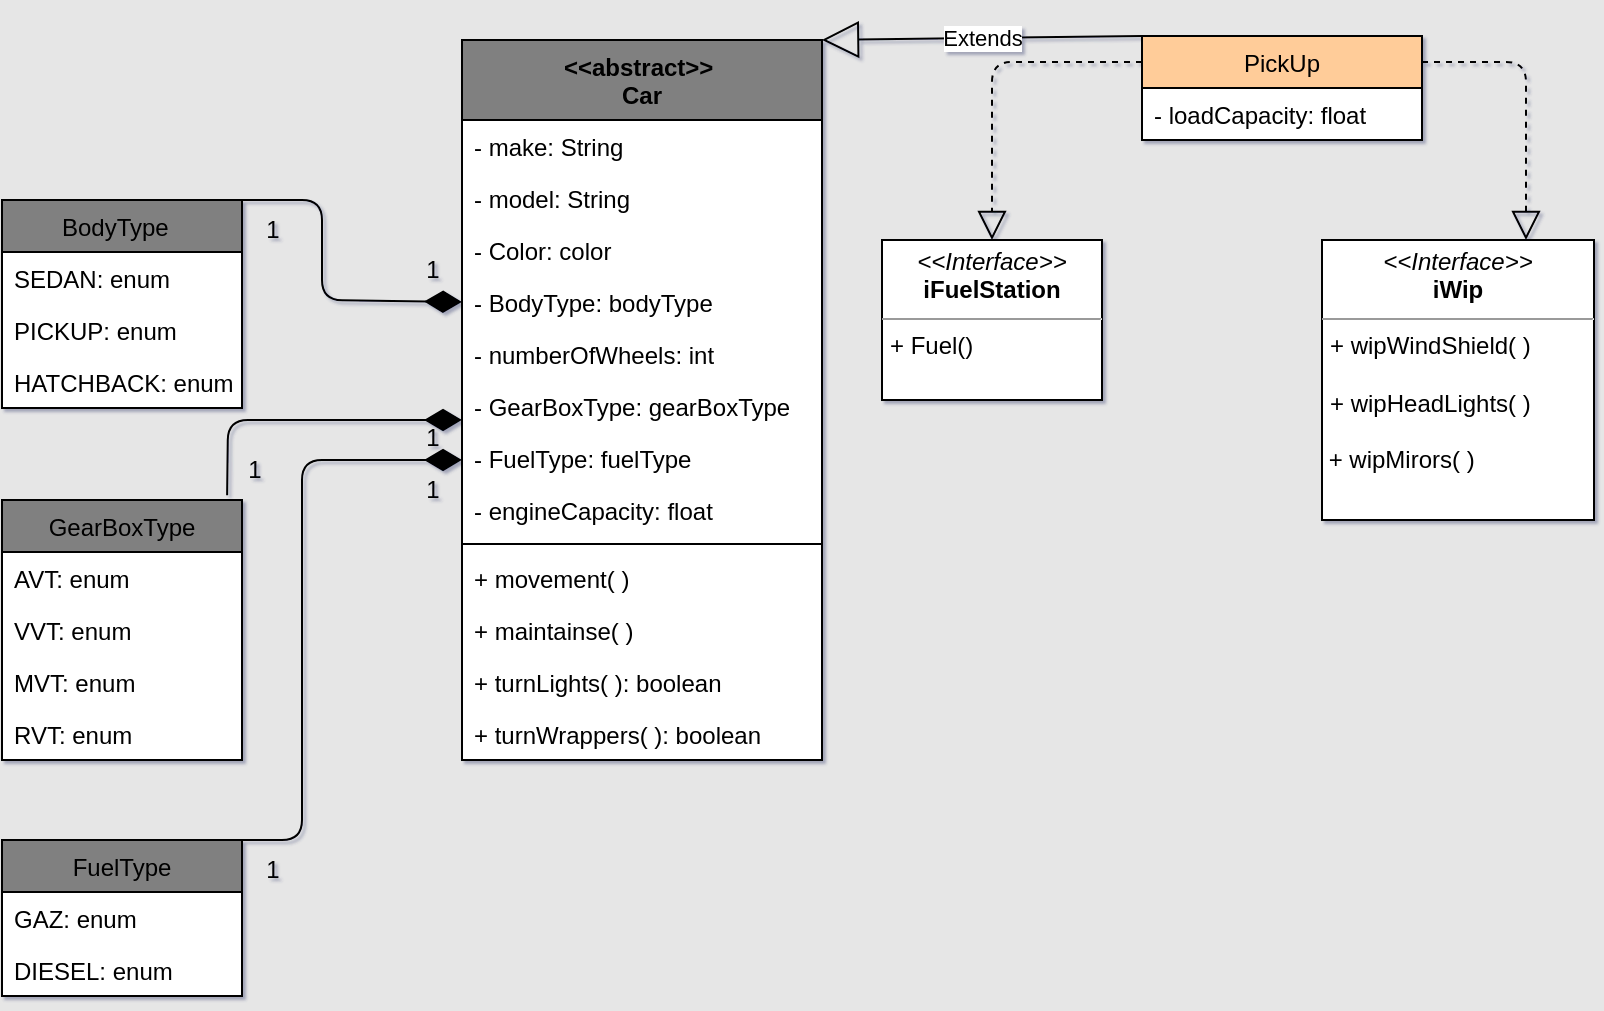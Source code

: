 <mxfile scale="1" border="10">
    <diagram id="5KWqokgJk1d7oP82q5cs" name="Страница 1">
        <mxGraphModel dx="635" dy="559" grid="1" gridSize="10" guides="1" tooltips="0" connect="1" arrows="1" fold="1" page="1" pageScale="1" pageWidth="827" pageHeight="1169" background="#E6E6E6" math="0" shadow="1">
            <root>
                <mxCell id="0"/>
                <mxCell id="1" parent="0"/>
                <mxCell id="2" value="BodyType  " style="swimlane;fontStyle=0;childLayout=stackLayout;horizontal=1;startSize=26;fillColor=#808080;horizontalStack=0;resizeParent=1;resizeParentMax=0;resizeLast=0;collapsible=1;marginBottom=0;labelBackgroundColor=none;swimlaneFillColor=default;labelBorderColor=none;swimlaneLine=1;" parent="1" vertex="1">
                    <mxGeometry x="9" y="142" width="120" height="104" as="geometry">
                        <mxRectangle x="9" y="142" width="100" height="30" as="alternateBounds"/>
                    </mxGeometry>
                </mxCell>
                <mxCell id="3" value="SEDAN: enum" style="text;strokeColor=none;fillColor=none;align=left;verticalAlign=top;spacingLeft=4;spacingRight=4;overflow=hidden;rotatable=0;points=[[0,0.5],[1,0.5]];portConstraint=eastwest;" parent="2" vertex="1">
                    <mxGeometry y="26" width="120" height="26" as="geometry"/>
                </mxCell>
                <mxCell id="4" value="PICKUP: enum" style="text;strokeColor=none;fillColor=none;align=left;verticalAlign=top;spacingLeft=4;spacingRight=4;overflow=hidden;rotatable=0;points=[[0,0.5],[1,0.5]];portConstraint=eastwest;" parent="2" vertex="1">
                    <mxGeometry y="52" width="120" height="26" as="geometry"/>
                </mxCell>
                <mxCell id="5" value="HATCHBACK: enum" style="text;strokeColor=none;fillColor=none;align=left;verticalAlign=top;spacingLeft=4;spacingRight=4;overflow=hidden;rotatable=0;points=[[0,0.5],[1,0.5]];portConstraint=eastwest;" parent="2" vertex="1">
                    <mxGeometry y="78" width="120" height="26" as="geometry"/>
                </mxCell>
                <mxCell id="6" value="FuelType" style="swimlane;fontStyle=0;childLayout=stackLayout;horizontal=1;startSize=26;fillColor=#808080;horizontalStack=0;resizeParent=1;resizeParentMax=0;resizeLast=0;collapsible=1;marginBottom=0;swimlaneFillColor=default;" parent="1" vertex="1">
                    <mxGeometry x="9" y="462" width="120" height="78" as="geometry"/>
                </mxCell>
                <mxCell id="7" value="GAZ: enum" style="text;strokeColor=none;fillColor=none;align=left;verticalAlign=top;spacingLeft=4;spacingRight=4;overflow=hidden;rotatable=0;points=[[0,0.5],[1,0.5]];portConstraint=eastwest;" parent="6" vertex="1">
                    <mxGeometry y="26" width="120" height="26" as="geometry"/>
                </mxCell>
                <mxCell id="8" value="DIESEL: enum" style="text;strokeColor=none;fillColor=none;align=left;verticalAlign=top;spacingLeft=4;spacingRight=4;overflow=hidden;rotatable=0;points=[[0,0.5],[1,0.5]];portConstraint=eastwest;" parent="6" vertex="1">
                    <mxGeometry y="52" width="120" height="26" as="geometry"/>
                </mxCell>
                <mxCell id="10" value="GearBoxType" style="swimlane;fontStyle=0;childLayout=stackLayout;horizontal=1;startSize=26;fillColor=#808080;horizontalStack=0;resizeParent=1;resizeParentMax=0;resizeLast=0;collapsible=1;marginBottom=0;swimlaneFillColor=default;" parent="1" vertex="1">
                    <mxGeometry x="9" y="292" width="120" height="130" as="geometry"/>
                </mxCell>
                <mxCell id="11" value="AVT: enum" style="text;strokeColor=none;fillColor=none;align=left;verticalAlign=top;spacingLeft=4;spacingRight=4;overflow=hidden;rotatable=0;points=[[0,0.5],[1,0.5]];portConstraint=eastwest;" parent="10" vertex="1">
                    <mxGeometry y="26" width="120" height="26" as="geometry"/>
                </mxCell>
                <mxCell id="12" value="VVT: enum" style="text;strokeColor=none;fillColor=none;align=left;verticalAlign=top;spacingLeft=4;spacingRight=4;overflow=hidden;rotatable=0;points=[[0,0.5],[1,0.5]];portConstraint=eastwest;" parent="10" vertex="1">
                    <mxGeometry y="52" width="120" height="26" as="geometry"/>
                </mxCell>
                <mxCell id="13" value="MVT: enum&#10;" style="text;strokeColor=none;fillColor=none;align=left;verticalAlign=top;spacingLeft=4;spacingRight=4;overflow=hidden;rotatable=0;points=[[0,0.5],[1,0.5]];portConstraint=eastwest;" parent="10" vertex="1">
                    <mxGeometry y="78" width="120" height="26" as="geometry"/>
                </mxCell>
                <mxCell id="15" value="RVT: enum" style="text;strokeColor=none;fillColor=none;align=left;verticalAlign=top;spacingLeft=4;spacingRight=4;overflow=hidden;rotatable=0;points=[[0,0.5],[1,0.5]];portConstraint=eastwest;" parent="10" vertex="1">
                    <mxGeometry y="104" width="120" height="26" as="geometry"/>
                </mxCell>
                <mxCell id="24" value="&lt;p style=&quot;margin:0px;margin-top:4px;text-align:center;&quot;&gt;&lt;i&gt;&amp;lt;&amp;lt;Interface&amp;gt;&amp;gt;&lt;/i&gt;&lt;br&gt;&lt;b&gt;iFuelStation&lt;/b&gt;&lt;/p&gt;&lt;hr size=&quot;1&quot;&gt;&lt;p style=&quot;margin:0px;margin-left:4px;&quot;&gt;+ Fuel()&lt;br&gt;&lt;/p&gt;" style="verticalAlign=top;align=left;overflow=fill;fontSize=12;fontFamily=Helvetica;html=1;" parent="1" vertex="1">
                    <mxGeometry x="449" y="162" width="110" height="80" as="geometry"/>
                </mxCell>
                <mxCell id="29" value="&lt;p style=&quot;margin:0px;margin-top:4px;text-align:center;&quot;&gt;&lt;i&gt;&amp;lt;&amp;lt;Interface&amp;gt;&amp;gt;&lt;/i&gt;&lt;br&gt;&lt;b&gt;iWip&lt;/b&gt;&lt;/p&gt;&lt;hr size=&quot;1&quot;&gt;&lt;p style=&quot;margin:0px;margin-left:4px;&quot;&gt;+ wipWindShield( )&lt;/p&gt;&lt;p style=&quot;margin:0px;margin-left:4px;&quot;&gt;&lt;br&gt;&lt;/p&gt;&lt;p style=&quot;margin:0px;margin-left:4px;&quot;&gt;+ wipHeadLights( )&lt;br&gt;&lt;/p&gt;&lt;p style=&quot;margin:0px;margin-left:4px;&quot;&gt;&lt;br&gt;&lt;/p&gt;&amp;nbsp;+ wipMirors( )" style="verticalAlign=top;align=left;overflow=fill;fontSize=12;fontFamily=Helvetica;html=1;" parent="1" vertex="1">
                    <mxGeometry x="669" y="162" width="136" height="140" as="geometry"/>
                </mxCell>
                <mxCell id="30" value="&lt;&lt;abstract&gt;&gt; &#10;Car" style="swimlane;fontStyle=1;align=center;verticalAlign=top;childLayout=stackLayout;horizontal=1;startSize=40;horizontalStack=0;resizeParent=1;resizeParentMax=0;resizeLast=0;collapsible=1;marginBottom=0;swimlaneFillColor=default;fillColor=#808080;" parent="1" vertex="1">
                    <mxGeometry x="239" y="62" width="180" height="360" as="geometry"/>
                </mxCell>
                <mxCell id="39" value="- make: String" style="text;strokeColor=none;fillColor=none;align=left;verticalAlign=top;spacingLeft=4;spacingRight=4;overflow=hidden;rotatable=0;points=[[0,0.5],[1,0.5]];portConstraint=eastwest;" parent="30" vertex="1">
                    <mxGeometry y="40" width="180" height="26" as="geometry"/>
                </mxCell>
                <mxCell id="42" value="- model: String" style="text;strokeColor=none;fillColor=none;align=left;verticalAlign=top;spacingLeft=4;spacingRight=4;overflow=hidden;rotatable=0;points=[[0,0.5],[1,0.5]];portConstraint=eastwest;" parent="30" vertex="1">
                    <mxGeometry y="66" width="180" height="26" as="geometry"/>
                </mxCell>
                <mxCell id="43" value="- Color: color" style="text;strokeColor=none;fillColor=none;align=left;verticalAlign=top;spacingLeft=4;spacingRight=4;overflow=hidden;rotatable=0;points=[[0,0.5],[1,0.5]];portConstraint=eastwest;" parent="30" vertex="1">
                    <mxGeometry y="92" width="180" height="26" as="geometry"/>
                </mxCell>
                <mxCell id="47" value="- BodyType: bodyType" style="text;strokeColor=none;fillColor=none;align=left;verticalAlign=top;spacingLeft=4;spacingRight=4;overflow=hidden;rotatable=0;points=[[0,0.5],[1,0.5]];portConstraint=eastwest;" parent="30" vertex="1">
                    <mxGeometry y="118" width="180" height="26" as="geometry"/>
                </mxCell>
                <mxCell id="44" value="- numberOfWheels: int" style="text;strokeColor=none;fillColor=none;align=left;verticalAlign=top;spacingLeft=4;spacingRight=4;overflow=hidden;rotatable=0;points=[[0,0.5],[1,0.5]];portConstraint=eastwest;" parent="30" vertex="1">
                    <mxGeometry y="144" width="180" height="26" as="geometry"/>
                </mxCell>
                <mxCell id="45" value="- GearBoxType: gearBoxType" style="text;strokeColor=none;fillColor=none;align=left;verticalAlign=top;spacingLeft=4;spacingRight=4;overflow=hidden;rotatable=0;points=[[0,0.5],[1,0.5]];portConstraint=eastwest;" parent="30" vertex="1">
                    <mxGeometry y="170" width="180" height="26" as="geometry"/>
                </mxCell>
                <mxCell id="46" value="- FuelType: fuelType" style="text;strokeColor=none;fillColor=none;align=left;verticalAlign=top;spacingLeft=4;spacingRight=4;overflow=hidden;rotatable=0;points=[[0,0.5],[1,0.5]];portConstraint=eastwest;" parent="30" vertex="1">
                    <mxGeometry y="196" width="180" height="26" as="geometry"/>
                </mxCell>
                <mxCell id="31" value="- engineCapacity: float" style="text;strokeColor=none;fillColor=none;align=left;verticalAlign=top;spacingLeft=4;spacingRight=4;overflow=hidden;rotatable=0;points=[[0,0.5],[1,0.5]];portConstraint=eastwest;" parent="30" vertex="1">
                    <mxGeometry y="222" width="180" height="26" as="geometry"/>
                </mxCell>
                <mxCell id="32" value="" style="line;strokeWidth=1;fillColor=none;align=left;verticalAlign=middle;spacingTop=-1;spacingLeft=3;spacingRight=3;rotatable=0;labelPosition=right;points=[];portConstraint=eastwest;strokeColor=inherit;" parent="30" vertex="1">
                    <mxGeometry y="248" width="180" height="8" as="geometry"/>
                </mxCell>
                <mxCell id="33" value="+ movement( )" style="text;strokeColor=none;fillColor=none;align=left;verticalAlign=top;spacingLeft=4;spacingRight=4;overflow=hidden;rotatable=0;points=[[0,0.5],[1,0.5]];portConstraint=eastwest;" parent="30" vertex="1">
                    <mxGeometry y="256" width="180" height="26" as="geometry"/>
                </mxCell>
                <mxCell id="34" value="+ maintainse( )" style="text;strokeColor=none;fillColor=none;align=left;verticalAlign=top;spacingLeft=4;spacingRight=4;overflow=hidden;rotatable=0;points=[[0,0.5],[1,0.5]];portConstraint=eastwest;" parent="30" vertex="1">
                    <mxGeometry y="282" width="180" height="26" as="geometry"/>
                </mxCell>
                <mxCell id="35" value="+ turnLights( ): boolean" style="text;strokeColor=none;fillColor=none;align=left;verticalAlign=top;spacingLeft=4;spacingRight=4;overflow=hidden;rotatable=0;points=[[0,0.5],[1,0.5]];portConstraint=eastwest;" parent="30" vertex="1">
                    <mxGeometry y="308" width="180" height="26" as="geometry"/>
                </mxCell>
                <mxCell id="36" value="+ turnWrappers( ): boolean" style="text;strokeColor=none;fillColor=none;align=left;verticalAlign=top;spacingLeft=4;spacingRight=4;overflow=hidden;rotatable=0;points=[[0,0.5],[1,0.5]];portConstraint=eastwest;" parent="30" vertex="1">
                    <mxGeometry y="334" width="180" height="26" as="geometry"/>
                </mxCell>
                <mxCell id="62" value="PickUp" style="swimlane;fontStyle=0;childLayout=stackLayout;horizontal=1;startSize=26;fillColor=#FFCC99;horizontalStack=0;resizeParent=1;resizeParentMax=0;resizeLast=0;collapsible=1;marginBottom=0;fontFamily=Helvetica;fontSize=12;fontColor=default;swimlaneFillColor=default;" parent="1" vertex="1">
                    <mxGeometry x="579" y="60" width="140" height="52" as="geometry"/>
                </mxCell>
                <mxCell id="63" value="- loadCapacity: float" style="text;strokeColor=none;fillColor=none;align=left;verticalAlign=top;spacingLeft=4;spacingRight=4;overflow=hidden;rotatable=0;points=[[0,0.5],[1,0.5]];portConstraint=eastwest;fontFamily=Helvetica;fontSize=12;fontColor=default;" parent="62" vertex="1">
                    <mxGeometry y="26" width="140" height="26" as="geometry"/>
                </mxCell>
                <mxCell id="73" value="" style="endArrow=block;dashed=1;endFill=0;endSize=12;html=1;fontFamily=Helvetica;fontSize=12;fontColor=default;exitX=0;exitY=0.25;exitDx=0;exitDy=0;" parent="1" source="62" target="24" edge="1">
                    <mxGeometry width="160" relative="1" as="geometry">
                        <mxPoint x="379" y="252" as="sourcePoint"/>
                        <mxPoint x="540" y="130" as="targetPoint"/>
                        <Array as="points">
                            <mxPoint x="504" y="73"/>
                        </Array>
                    </mxGeometry>
                </mxCell>
                <mxCell id="74" value="" style="endArrow=block;dashed=1;endFill=0;endSize=12;html=1;fontFamily=Helvetica;fontSize=12;fontColor=default;exitX=1;exitY=0.25;exitDx=0;exitDy=0;entryX=0.75;entryY=0;entryDx=0;entryDy=0;" parent="1" source="62" target="29" edge="1">
                    <mxGeometry width="160" relative="1" as="geometry">
                        <mxPoint x="379" y="252" as="sourcePoint"/>
                        <mxPoint x="740" y="130" as="targetPoint"/>
                        <Array as="points">
                            <mxPoint x="771" y="73"/>
                        </Array>
                    </mxGeometry>
                </mxCell>
                <mxCell id="75" value="" style="endArrow=diamondThin;endFill=1;endSize=16;html=1;fontFamily=Helvetica;fontSize=12;fontColor=default;exitX=0.938;exitY=-0.018;exitDx=0;exitDy=0;exitPerimeter=0;" parent="1" source="10" edge="1">
                    <mxGeometry width="160" relative="1" as="geometry">
                        <mxPoint x="79" y="252" as="sourcePoint"/>
                        <mxPoint x="239" y="252" as="targetPoint"/>
                        <Array as="points">
                            <mxPoint x="122" y="252"/>
                        </Array>
                    </mxGeometry>
                </mxCell>
                <mxCell id="76" value="" style="endArrow=diamondThin;endFill=1;endSize=16;html=1;fontFamily=Helvetica;fontSize=12;fontColor=default;exitX=1;exitY=0;exitDx=0;exitDy=0;" parent="1" source="6" edge="1">
                    <mxGeometry width="160" relative="1" as="geometry">
                        <mxPoint x="69" y="462" as="sourcePoint"/>
                        <mxPoint x="239" y="272" as="targetPoint"/>
                        <Array as="points">
                            <mxPoint x="159" y="462"/>
                            <mxPoint x="159" y="272"/>
                        </Array>
                    </mxGeometry>
                </mxCell>
                <mxCell id="77" value="" style="endArrow=diamondThin;endFill=1;endSize=16;html=1;fontFamily=Helvetica;fontSize=12;fontColor=default;exitX=1;exitY=0;exitDx=0;exitDy=0;entryX=0;entryY=0.5;entryDx=0;entryDy=0;spacingRight=1;" parent="1" source="2" target="47" edge="1">
                    <mxGeometry width="160" relative="1" as="geometry">
                        <mxPoint x="69" y="72" as="sourcePoint"/>
                        <mxPoint x="229" y="72" as="targetPoint"/>
                        <Array as="points">
                            <mxPoint x="169" y="142"/>
                            <mxPoint x="169" y="192"/>
                        </Array>
                    </mxGeometry>
                </mxCell>
                <mxCell id="78" value="1" style="text;html=1;align=center;verticalAlign=middle;resizable=0;points=[];autosize=1;strokeColor=none;fillColor=none;" parent="1" vertex="1">
                    <mxGeometry x="209" y="162" width="30" height="30" as="geometry"/>
                </mxCell>
                <mxCell id="79" value="1" style="text;html=1;align=center;verticalAlign=middle;resizable=0;points=[];autosize=1;strokeColor=none;fillColor=none;" parent="1" vertex="1">
                    <mxGeometry x="129" y="142" width="30" height="30" as="geometry"/>
                </mxCell>
                <mxCell id="81" value="1" style="text;html=1;align=center;verticalAlign=middle;resizable=0;points=[];autosize=1;strokeColor=none;fillColor=none;" parent="1" vertex="1">
                    <mxGeometry x="120" y="262" width="30" height="30" as="geometry"/>
                </mxCell>
                <mxCell id="82" value="1" style="text;html=1;align=center;verticalAlign=middle;resizable=0;points=[];autosize=1;strokeColor=none;fillColor=none;" parent="1" vertex="1">
                    <mxGeometry x="209" y="246" width="30" height="30" as="geometry"/>
                </mxCell>
                <mxCell id="83" value="1" style="text;html=1;align=center;verticalAlign=middle;resizable=0;points=[];autosize=1;strokeColor=none;fillColor=none;" parent="1" vertex="1">
                    <mxGeometry x="129" y="462" width="30" height="30" as="geometry"/>
                </mxCell>
                <mxCell id="84" value="1" style="text;html=1;align=center;verticalAlign=middle;resizable=0;points=[];autosize=1;strokeColor=none;fillColor=none;" parent="1" vertex="1">
                    <mxGeometry x="209" y="272" width="30" height="30" as="geometry"/>
                </mxCell>
                <mxCell id="86" value="Extends" style="endArrow=block;endSize=16;endFill=0;html=1;exitX=0;exitY=0;exitDx=0;exitDy=0;entryX=1;entryY=0;entryDx=0;entryDy=0;" parent="1" source="62" target="30" edge="1">
                    <mxGeometry width="160" relative="1" as="geometry">
                        <mxPoint x="180" y="300" as="sourcePoint"/>
                        <mxPoint x="340" y="300" as="targetPoint"/>
                    </mxGeometry>
                </mxCell>
            </root>
        </mxGraphModel>
    </diagram>
</mxfile>